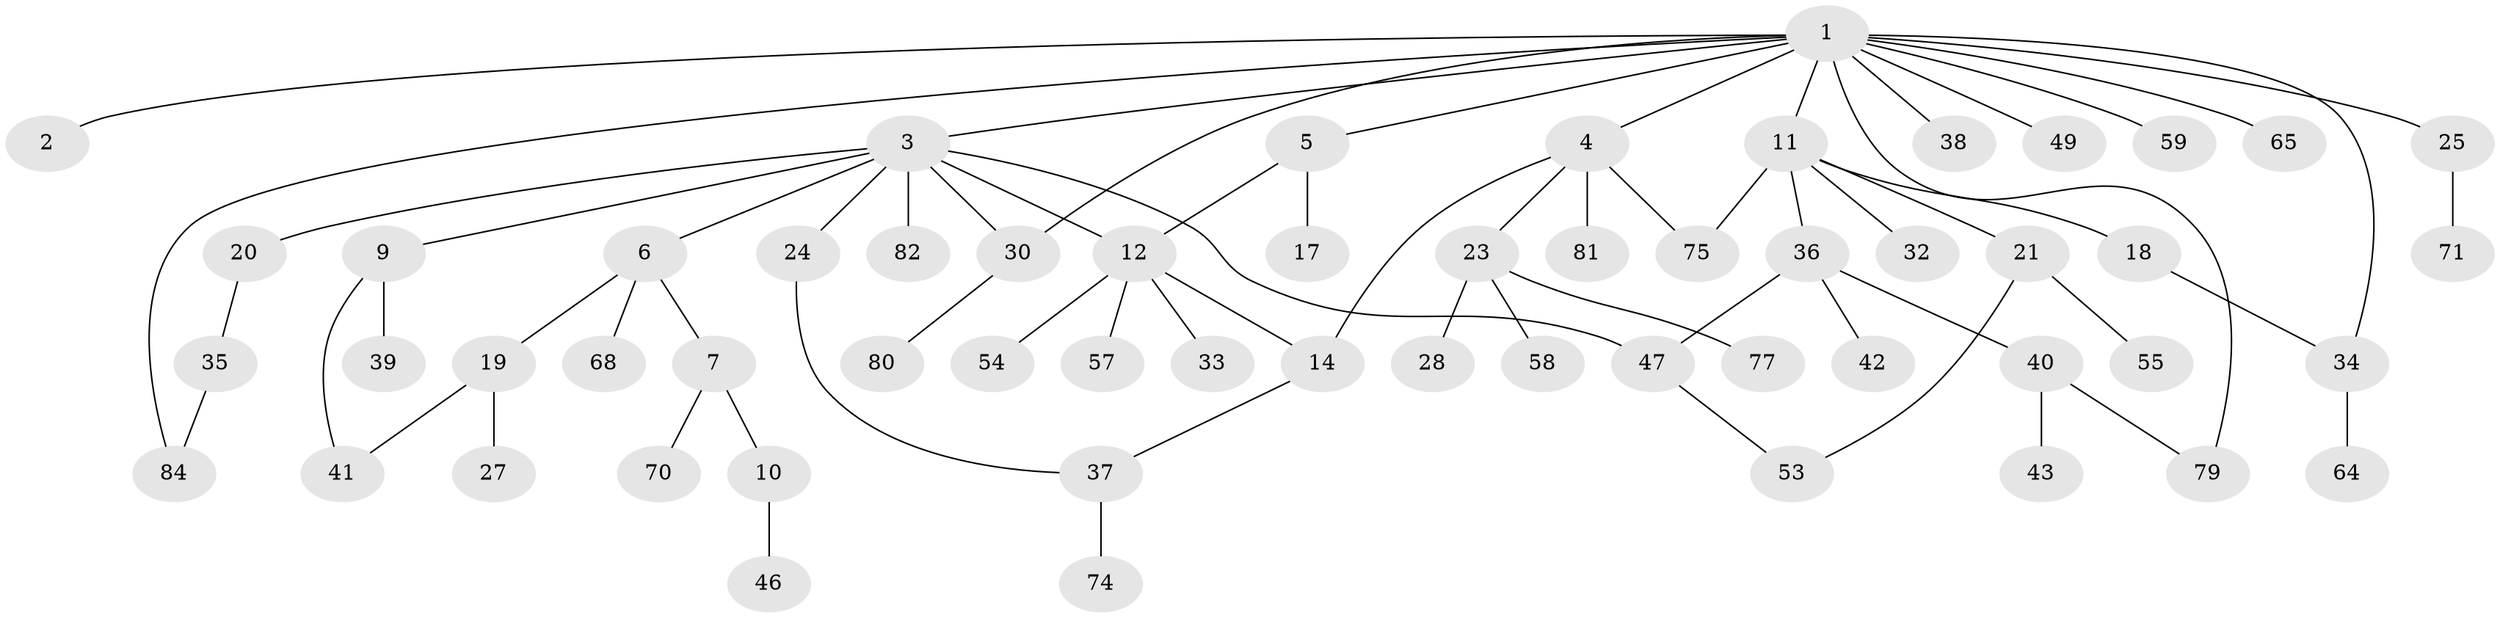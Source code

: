 // original degree distribution, {10: 0.011904761904761904, 1: 0.4166666666666667, 8: 0.011904761904761904, 6: 0.03571428571428571, 3: 0.17857142857142858, 4: 0.047619047619047616, 2: 0.27380952380952384, 5: 0.023809523809523808}
// Generated by graph-tools (version 1.1) at 2025/41/03/06/25 10:41:28]
// undirected, 57 vertices, 67 edges
graph export_dot {
graph [start="1"]
  node [color=gray90,style=filled];
  1 [super="+8"];
  2;
  3 [super="+22"];
  4 [super="+69"];
  5;
  6 [super="+16"];
  7 [super="+76"];
  9 [super="+13"];
  10;
  11 [super="+15"];
  12 [super="+26"];
  14 [super="+78"];
  17;
  18;
  19 [super="+62"];
  20 [super="+31"];
  21 [super="+63"];
  23 [super="+50"];
  24 [super="+51"];
  25 [super="+52"];
  27 [super="+73"];
  28 [super="+29"];
  30 [super="+56"];
  32;
  33;
  34 [super="+45"];
  35;
  36;
  37 [super="+44"];
  38;
  39;
  40 [super="+61"];
  41 [super="+60"];
  42;
  43 [super="+48"];
  46;
  47 [super="+66"];
  49;
  53;
  54 [super="+72"];
  55;
  57;
  58;
  59;
  64 [super="+67"];
  65;
  68;
  70;
  71;
  74;
  75;
  77;
  79 [super="+83"];
  80;
  81;
  82;
  84;
  1 -- 2;
  1 -- 3;
  1 -- 4;
  1 -- 5;
  1 -- 11;
  1 -- 59;
  1 -- 65;
  1 -- 84;
  1 -- 79;
  1 -- 34;
  1 -- 49;
  1 -- 38;
  1 -- 25;
  1 -- 30;
  3 -- 6;
  3 -- 9;
  3 -- 20;
  3 -- 24;
  3 -- 30;
  3 -- 82;
  3 -- 12;
  3 -- 47;
  4 -- 14;
  4 -- 23;
  4 -- 75;
  4 -- 81;
  5 -- 12;
  5 -- 17;
  6 -- 7;
  6 -- 19;
  6 -- 68;
  7 -- 10;
  7 -- 70;
  9 -- 39;
  9 -- 41;
  10 -- 46;
  11 -- 18;
  11 -- 21;
  11 -- 32;
  11 -- 75;
  11 -- 36;
  12 -- 57;
  12 -- 33;
  12 -- 54;
  12 -- 14;
  14 -- 37;
  18 -- 34;
  19 -- 27;
  19 -- 41;
  20 -- 35;
  21 -- 55;
  21 -- 53;
  23 -- 28;
  23 -- 58;
  23 -- 77;
  24 -- 37;
  25 -- 71;
  30 -- 80;
  34 -- 64;
  35 -- 84;
  36 -- 40;
  36 -- 42;
  36 -- 47;
  37 -- 74;
  40 -- 43;
  40 -- 79;
  47 -- 53;
}
